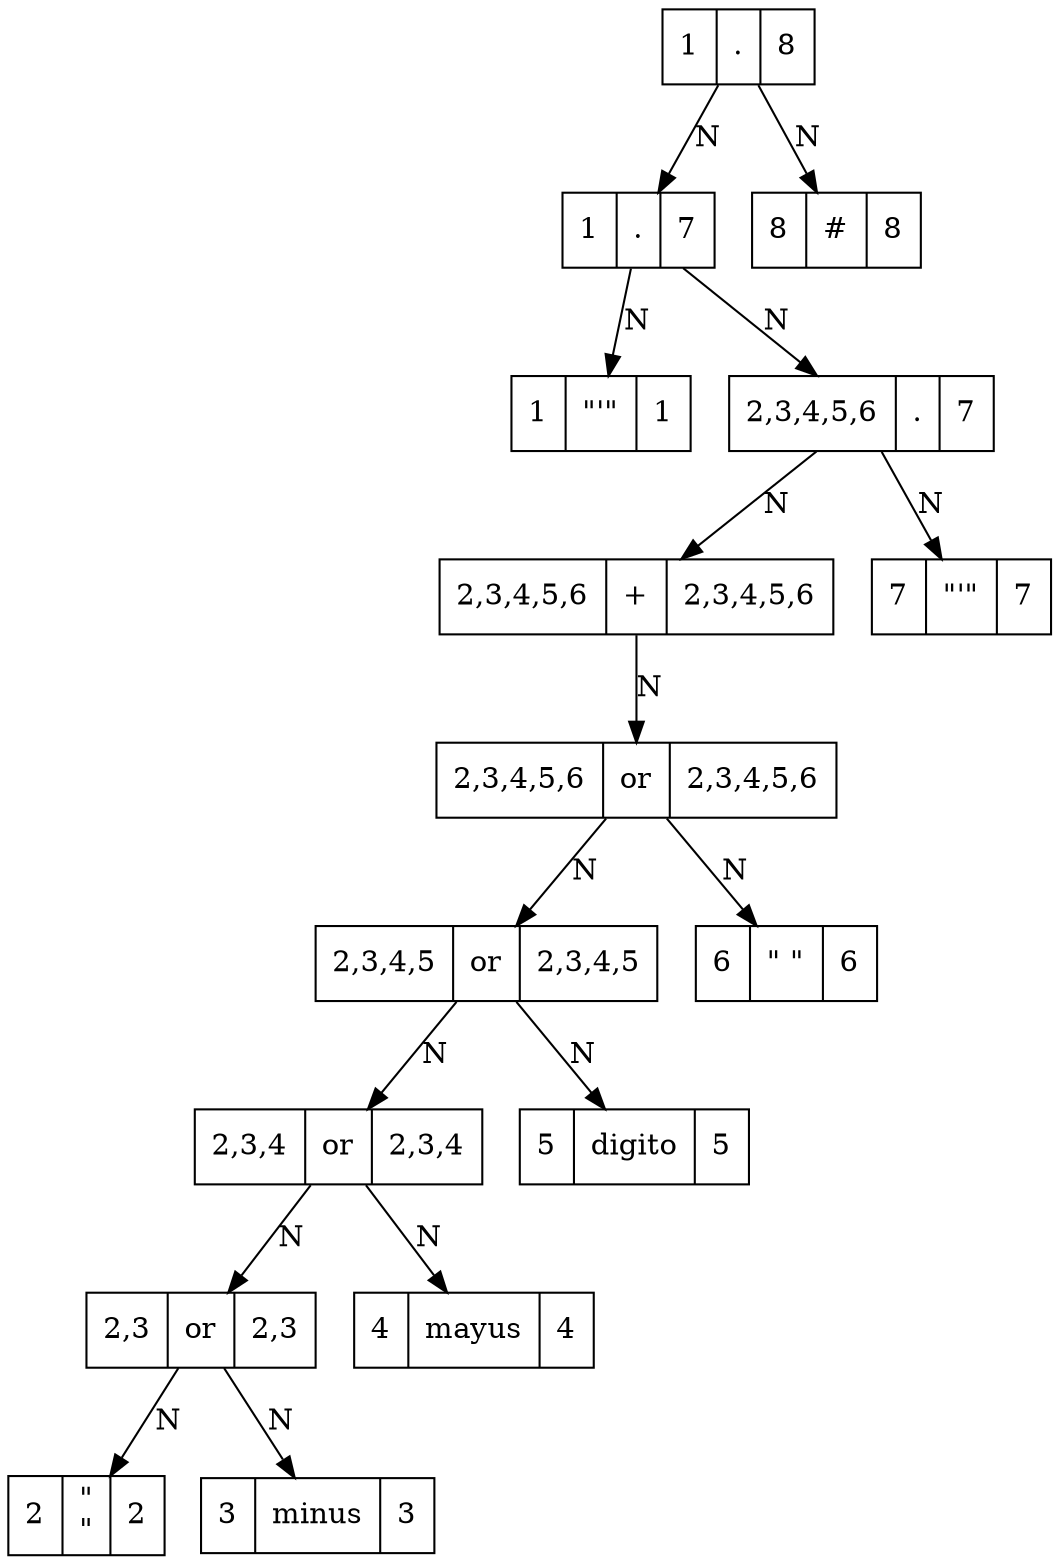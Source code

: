 digraph arbol {
n1[shape="record" label="1| . |8"]
n3[shape="record" label="1| . |7"]
n4[shape="record" label="1| \"\'\" |1"]
n5[shape="record" label="2,3,4,5,6| . |7"]
n6[shape="record" label="2,3,4,5,6| + |2,3,4,5,6"]
n7[shape="record" label="2,3,4,5,6| or |2,3,4,5,6"]
n8[shape="record" label="2,3,4,5| or |2,3,4,5"]
n9[shape="record" label="2,3,4| or |2,3,4"]
n10[shape="record" label="2,3| or |2,3"]
n11[shape="record" label="2| \"\n\" |2"]
n12[shape="record" label="3| {minus} |3"]
n13[shape="record" label="4| {mayus} |4"]
n14[shape="record" label="5| {digito} |5"]
n15[shape="record" label="6| \" \" |6"]
n16[shape="record" label="7| \"\'\" |7"]
n2[shape="record" label="8| # |8"]

n10-> n11 [label="N"]
n10-> n12 [label="N"]
n9-> n10 [label="N"]
n9-> n13 [label="N"]
n8-> n9 [label="N"]
n8-> n14 [label="N"]
n7-> n8 [label="N"]
n7-> n15 [label="N"]
n6-> n7 [label="N"]
n5-> n6 [label="N"]
n5-> n16 [label="N"]
n3-> n4 [label="N"]
n3-> n5 [label="N"]
n1-> n3 [label="N"]
n1-> n2 [label="N"]

}
